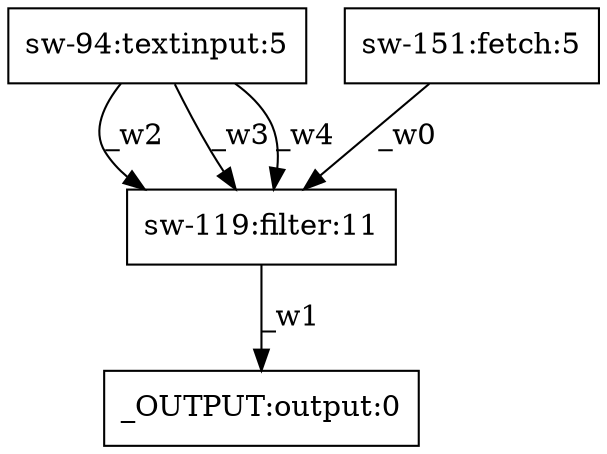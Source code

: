 digraph test1 { node [shape=box] "_OUTPUT" [label="_OUTPUT:output:0"];"sw-94" [label="sw-94:textinput:5"];"sw-119" [label="sw-119:filter:11"];"sw-151" [label="sw-151:fetch:5"];"sw-151" -> "sw-119" [label="_w0"];"sw-119" -> "_OUTPUT" [label="_w1"];"sw-94" -> "sw-119" [label="_w2"];"sw-94" -> "sw-119" [label="_w3"];"sw-94" -> "sw-119" [label="_w4"];}